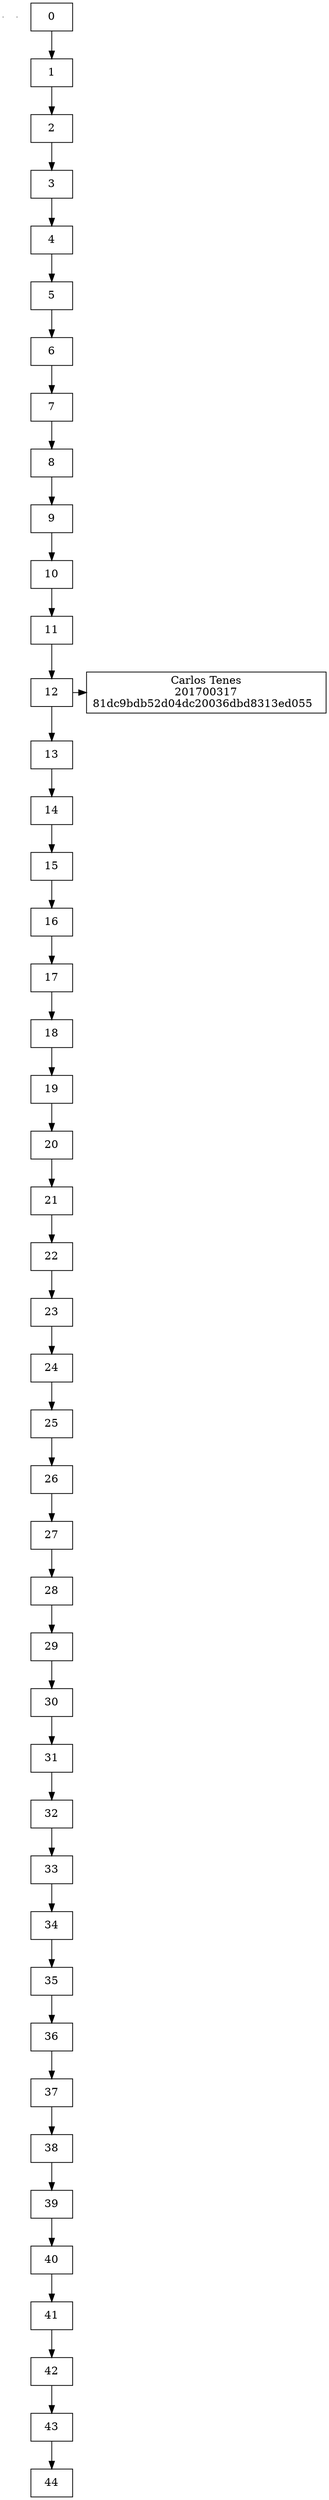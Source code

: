 digraph {
node [shape=box];
 e0[ shape = point, width = 0 ];
e1[ shape = point, width = 0 ]; 
s0i [label=" 0 " group = 1];
s0i ->s1i;
s1i [label=" 1 " group = 1];
s1i ->s2i;
s2i [label=" 2 " group = 1];
s2i ->s3i;
s3i [label=" 3 " group = 1];
s3i ->s4i;
s4i [label=" 4 " group = 1];
s4i ->s5i;
s5i [label=" 5 " group = 1];
s5i ->s6i;
s6i [label=" 6 " group = 1];
s6i ->s7i;
s7i [label=" 7 " group = 1];
s7i ->s8i;
s8i [label=" 8 " group = 1];
s8i ->s9i;
s9i [label=" 9 " group = 1];
s9i ->s10i;
s10i [label=" 10 " group = 1];
s10i ->s11i;
s11i [label=" 11 " group = 1];
s11i ->s12i;
s12i [label=" 12 " group = 1];
s12i ->s13i;
s12i -> u201700317;
u201700317[label="Carlos Tenes\n201700317\n81dc9bdb52d04dc20036dbd8313ed055  " group = 2 ];{rank=same; s12i ;u201700317 ; }
s13i [label=" 13 " group = 1];
s13i ->s14i;
s14i [label=" 14 " group = 1];
s14i ->s15i;
s15i [label=" 15 " group = 1];
s15i ->s16i;
s16i [label=" 16 " group = 1];
s16i ->s17i;
s17i [label=" 17 " group = 1];
s17i ->s18i;
s18i [label=" 18 " group = 1];
s18i ->s19i;
s19i [label=" 19 " group = 1];
s19i ->s20i;
s20i [label=" 20 " group = 1];
s20i ->s21i;
s21i [label=" 21 " group = 1];
s21i ->s22i;
s22i [label=" 22 " group = 1];
s22i ->s23i;
s23i [label=" 23 " group = 1];
s23i ->s24i;
s24i [label=" 24 " group = 1];
s24i ->s25i;
s25i [label=" 25 " group = 1];
s25i ->s26i;
s26i [label=" 26 " group = 1];
s26i ->s27i;
s27i [label=" 27 " group = 1];
s27i ->s28i;
s28i [label=" 28 " group = 1];
s28i ->s29i;
s29i [label=" 29 " group = 1];
s29i ->s30i;
s30i [label=" 30 " group = 1];
s30i ->s31i;
s31i [label=" 31 " group = 1];
s31i ->s32i;
s32i [label=" 32 " group = 1];
s32i ->s33i;
s33i [label=" 33 " group = 1];
s33i ->s34i;
s34i [label=" 34 " group = 1];
s34i ->s35i;
s35i [label=" 35 " group = 1];
s35i ->s36i;
s36i [label=" 36 " group = 1];
s36i ->s37i;
s37i [label=" 37 " group = 1];
s37i ->s38i;
s38i [label=" 38 " group = 1];
s38i ->s39i;
s39i [label=" 39 " group = 1];
s39i ->s40i;
s40i [label=" 40 " group = 1];
s40i ->s41i;
s41i [label=" 41 " group = 1];
s41i ->s42i;
s42i [label=" 42 " group = 1];
s42i ->s43i;
s43i [label=" 43 " group = 1];
s43i ->s44i;
s44i [label=" 44 " group = 1];
}
